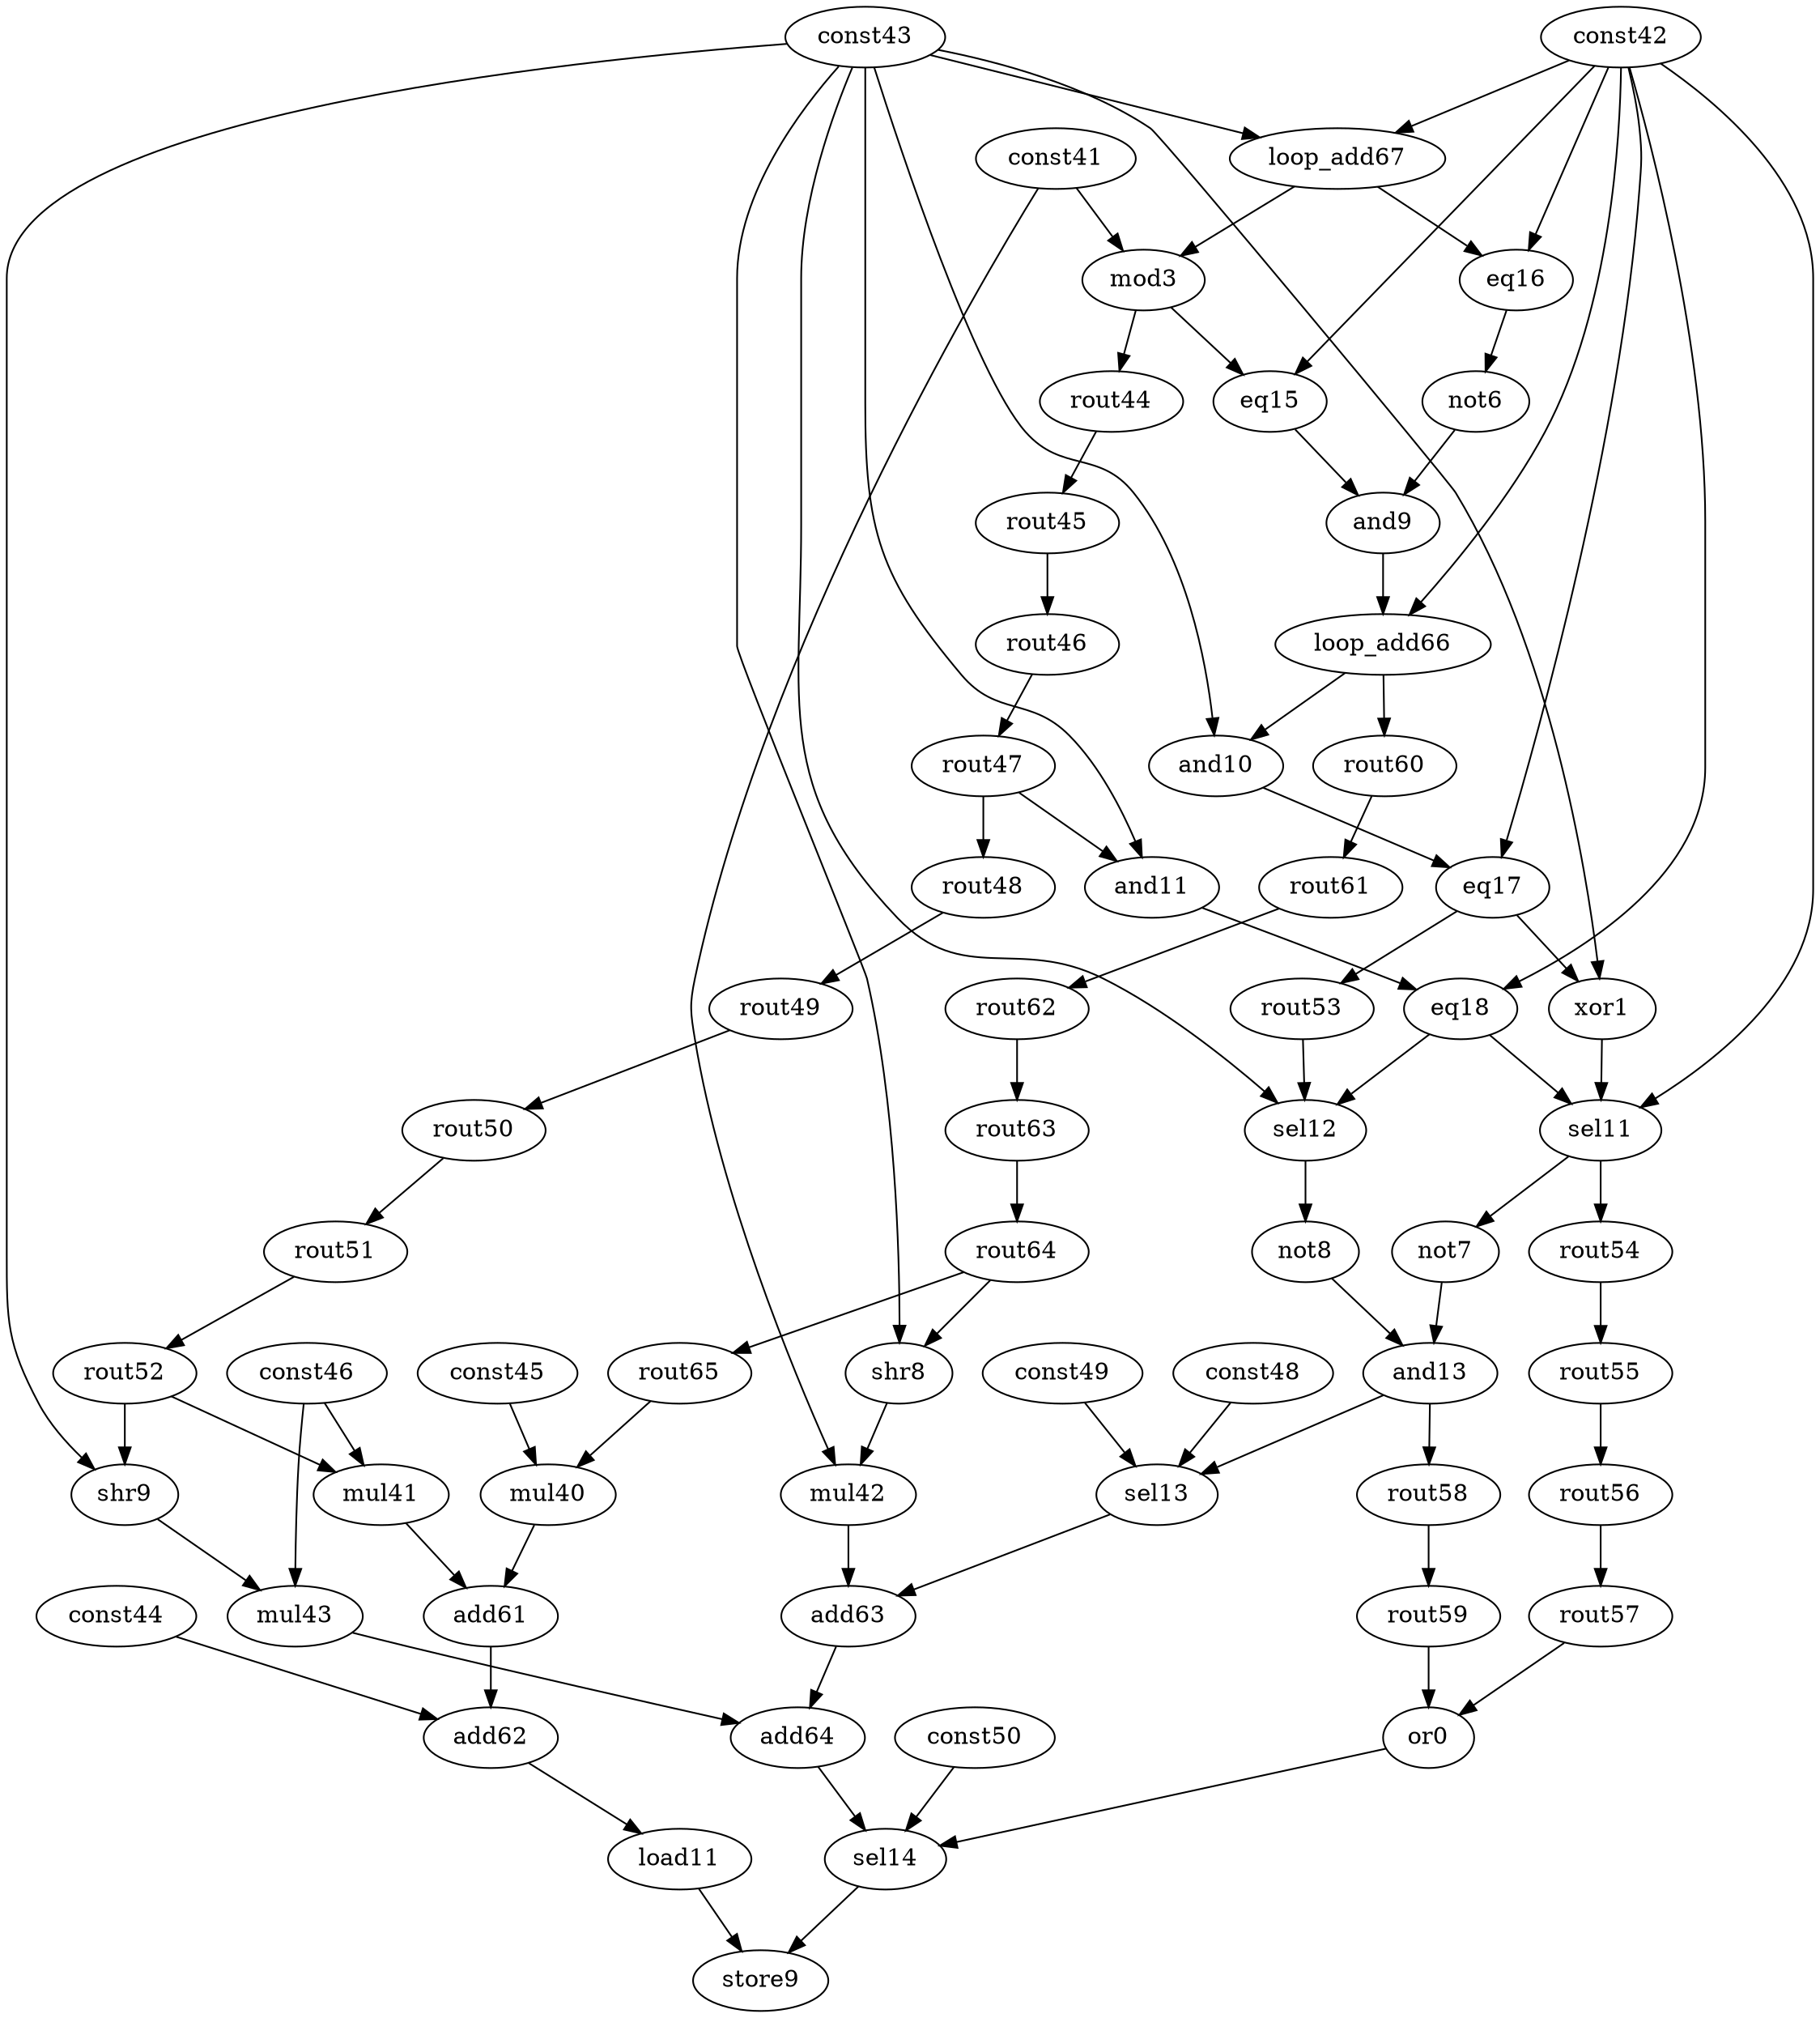 digraph G {
	const41[opcode=const, val=4608]
	mod3[opcode=mod, llvm="%38", schedule=1]
	const42[opcode=const, val=0]
	eq15[opcode=eq, llvm="%39", schedule=2]
	eq16[opcode=eq, llvm="%40", schedule=1]
	not6[opcode=not, llvm="%40", schedule=2]
	and9[opcode=and, llvm="%41", schedule=3]
	const43[opcode=const, val=1]
	shr8[opcode=shr, llvm="%44", schedule=10]
	shr9[opcode=shr, llvm="%45", schedule=11]
	and10[opcode=and, llvm="%46", schedule=5]
	eq17[opcode=eq, llvm="%47", schedule=6]
	xor1[opcode=xor, llvm="%48", schedule=7]
	and11[opcode=and, llvm="%49", schedule=6]
	eq18[opcode=eq, llvm="%50", schedule=7]
	sel11[opcode=sel, llvm="%51", schedule=8]
	not7[opcode=not, schedule=9]
	sel12[opcode=sel, llvm="%53", schedule=8]
	not8[opcode=not, schedule=9]
	and13[opcode=and, schedule=10]
	or0[opcode=or, schedule=13]
	const44[opcode=const, llvm="%0"]
	const45[opcode=const, val=9216]
	mul40[opcode=mul, llvm="%56", schedule=11]
	const46[opcode=const, val=2]
	mul41[opcode=mul, llvm="%56", schedule=11]
	add61[opcode=add, llvm="%56", schedule=12]
	add62[opcode=add, llvm="%56", schedule=13]
	load11[opcode=load, llvm="%57", schedule=14]
	mul42[opcode=mul, llvm="%58", schedule=11]
	add63[opcode=add, llvm="%58", schedule=12]
	mul43[opcode=mul, llvm="%59", schedule=12]
	add64[opcode=add, llvm="%59", schedule=13]
	store9[opcode=store, llvm="store", schedule=15]
	loop_add66[opcode=add, llvm="%36", schedule=4]
	loop_add67[opcode=add, llvm="%37", schedule=0]
	const48[opcode=const, llvm="%5"]
	const49[opcode=const, llvm="%6"]
	sel13[opcode=sel, llvm="%55", schedule=11]
	const50[opcode=const, llvm="@dump"]
	sel14[opcode=sel, llvm="store", schedule=14]
	rout44[opcode=rout, schedule=2]
	rout45[opcode=rout, schedule=3]
	rout46[opcode=rout, schedule=4]
	rout47[opcode=rout, schedule=5]
	rout48[opcode=rout, schedule=6]
	rout49[opcode=rout, schedule=7]
	rout50[opcode=rout, schedule=8]
	rout51[opcode=rout, schedule=9]
	rout52[opcode=rout, schedule=10]
	rout53[opcode=rout, schedule=7]
	rout54[opcode=rout, schedule=9]
	rout55[opcode=rout, schedule=10]
	rout56[opcode=rout, schedule=11]
	rout57[opcode=rout, schedule=12]
	rout58[opcode=rout, schedule=11]
	rout59[opcode=rout, schedule=12]
	rout60[opcode=rout, schedule=5]
	rout61[opcode=rout, schedule=6]
	rout62[opcode=rout, schedule=7]
	rout63[opcode=rout, schedule=8]
	rout64[opcode=rout, schedule=9]
	rout65[opcode=rout, schedule=10]
	loop_add67->mod3[operand=0]
	const41->mod3[operand=1]
	mod3->eq15[operand=0]
	const42->eq15[operand=1]
	loop_add67->eq16[operand=0]
	const42->eq16[operand=1]
	eq16->not6[operand=0]
	not6->and9[operand=0]
	eq15->and9[operand=1]
	rout64->shr8[operand=0]
	const43->shr8[operand=1]
	rout52->shr9[operand=0]
	const43->shr9[operand=1]
	loop_add66->and10[operand=0]
	const43->and10[operand=1]
	and10->eq17[operand=0]
	const42->eq17[operand=1]
	eq17->xor1[operand=0]
	const43->xor1[operand=1]
	rout47->and11[operand=0]
	const43->and11[operand=1]
	and11->eq18[operand=0]
	const42->eq18[operand=1]
	xor1->sel11[operand=0]
	eq18->sel11[operand=1]
	const42->sel11[operand=2]
	sel11->not7[operand=0]
	rout53->sel12[operand=0]
	const43->sel12[operand=1]
	eq18->sel12[operand=2]
	sel12->not8[operand=0]
	not7->and13[operand=0]
	not8->and13[operand=1]
	rout59->or0[operand=0]
	rout57->or0[operand=1]
	rout65->mul40[operand=0]
	const45->mul40[operand=1]
	rout52->mul41[operand=0]
	const46->mul41[operand=1]
	mul40->add61[operand=0]
	mul41->add61[operand=1]
	const44->add62[operand=0]
	add61->add62[operand=1]
	add62->load11[operand=0]
	shr8->mul42[operand=0]
	const41->mul42[operand=1]
	sel13->add63[operand=0]
	mul42->add63[operand=1]
	shr9->mul43[operand=0]
	const46->mul43[operand=1]
	add63->add64[operand=0]
	mul43->add64[operand=1]
	load11->store9[operand=0]
	sel14->store9[operand=1]
	const42->loop_add66[operand=0, type=const_base]
	and9->loop_add66[operand=1]
	const42->loop_add67[operand=0, type=const_base]
	const43->loop_add67[operand=1]
	and13->sel13[operand=0]
	const49->sel13[operand=1]
	const48->sel13[operand=2]
	or0->sel14[operand=0]
	add64->sel14[operand=1]
	const50->sel14[operand=2]
	mod3->rout44[operand=0]
	rout44->rout45[operand=0]
	rout45->rout46[operand=0]
	rout46->rout47[operand=0]
	rout47->rout48[operand=0]
	rout48->rout49[operand=0]
	rout49->rout50[operand=0]
	rout50->rout51[operand=0]
	rout51->rout52[operand=0]
	eq17->rout53[operand=0]
	sel11->rout54[operand=0]
	rout54->rout55[operand=0]
	rout55->rout56[operand=0]
	rout56->rout57[operand=0]
	and13->rout58[operand=0]
	rout58->rout59[operand=0]
	loop_add66->rout60[operand=0]
	rout60->rout61[operand=0]
	rout61->rout62[operand=0]
	rout62->rout63[operand=0]
	rout63->rout64[operand=0]
	rout64->rout65[operand=0]
}